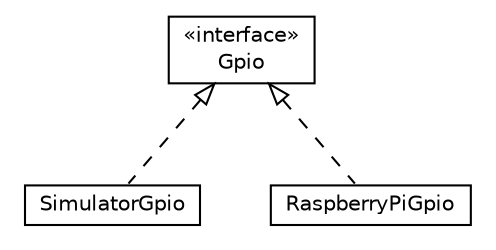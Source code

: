 #!/usr/local/bin/dot
#
# Class diagram 
# Generated by UMLGraph version 5.1 (http://www.umlgraph.org/)
#

digraph G {
	edge [fontname="Helvetica",fontsize=10,labelfontname="Helvetica",labelfontsize=10];
	node [fontname="Helvetica",fontsize=10,shape=plaintext];
	nodesep=0.25;
	ranksep=0.5;
	// com.connectlife.coreserver.gpio.SimulatorGpio
	c321 [label=<<table title="com.connectlife.coreserver.gpio.SimulatorGpio" border="0" cellborder="1" cellspacing="0" cellpadding="2" port="p" href="./SimulatorGpio.html">
		<tr><td><table border="0" cellspacing="0" cellpadding="1">
<tr><td align="center" balign="center"> SimulatorGpio </td></tr>
		</table></td></tr>
		</table>>, fontname="Helvetica", fontcolor="black", fontsize=10.0];
	// com.connectlife.coreserver.gpio.RaspberryPiGpio
	c322 [label=<<table title="com.connectlife.coreserver.gpio.RaspberryPiGpio" border="0" cellborder="1" cellspacing="0" cellpadding="2" port="p" href="./RaspberryPiGpio.html">
		<tr><td><table border="0" cellspacing="0" cellpadding="1">
<tr><td align="center" balign="center"> RaspberryPiGpio </td></tr>
		</table></td></tr>
		</table>>, fontname="Helvetica", fontcolor="black", fontsize=10.0];
	// com.connectlife.coreserver.gpio.Gpio
	c323 [label=<<table title="com.connectlife.coreserver.gpio.Gpio" border="0" cellborder="1" cellspacing="0" cellpadding="2" port="p" href="./Gpio.html">
		<tr><td><table border="0" cellspacing="0" cellpadding="1">
<tr><td align="center" balign="center"> &#171;interface&#187; </td></tr>
<tr><td align="center" balign="center"> Gpio </td></tr>
		</table></td></tr>
		</table>>, fontname="Helvetica", fontcolor="black", fontsize=10.0];
	//com.connectlife.coreserver.gpio.SimulatorGpio implements com.connectlife.coreserver.gpio.Gpio
	c323:p -> c321:p [dir=back,arrowtail=empty,style=dashed];
	//com.connectlife.coreserver.gpio.RaspberryPiGpio implements com.connectlife.coreserver.gpio.Gpio
	c323:p -> c322:p [dir=back,arrowtail=empty,style=dashed];
}

